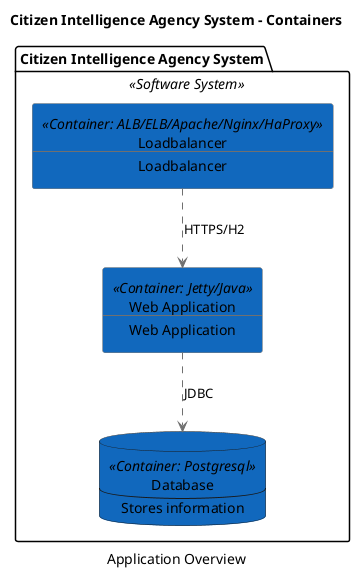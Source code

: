@startuml(id="Container_view")
title Citizen Intelligence Agency System - Containers
caption "Application Overview"

skinparam {
  shadowing false
  arrowColor #707070
  actorBorderColor #707070
  componentBorderColor #707070
  rectangleBorderColor #707070
  noteBackgroundColor #ffffff
  noteBorderColor #707070
  defaultTextAlignment center
  wrapWidth 200
  maxMessageSize 100
}
package "Citizen Intelligence Agency System" <<Software System>> {
  database 10 <<Container: Postgresql>> #1168bd [
    Database
    --
    Stores information
  ]
  rectangle 8 <<Container: ALB/ELB/Apache/Nginx/HaProxy>> #1168bd [
    Loadbalancer
    --
    Loadbalancer
  ]
  rectangle 9 <<Container: Jetty/Java>> #1168bd [
    Web Application
    --
    Web Application
  ]
}
8 .[#707070].> 9 : HTTPS/H2
9 .[#707070].> 10 : JDBC
@enduml